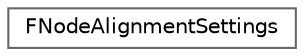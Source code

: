 digraph "Graphical Class Hierarchy"
{
 // INTERACTIVE_SVG=YES
 // LATEX_PDF_SIZE
  bgcolor="transparent";
  edge [fontname=Helvetica,fontsize=10,labelfontname=Helvetica,labelfontsize=10];
  node [fontname=Helvetica,fontsize=10,shape=box,height=0.2,width=0.4];
  rankdir="LR";
  Node0 [id="Node000000",label="FNodeAlignmentSettings",height=0.2,width=0.4,color="grey40", fillcolor="white", style="filled",URL="$d6/d0a/structFNodeAlignmentSettings.html",tooltip=" "];
}
